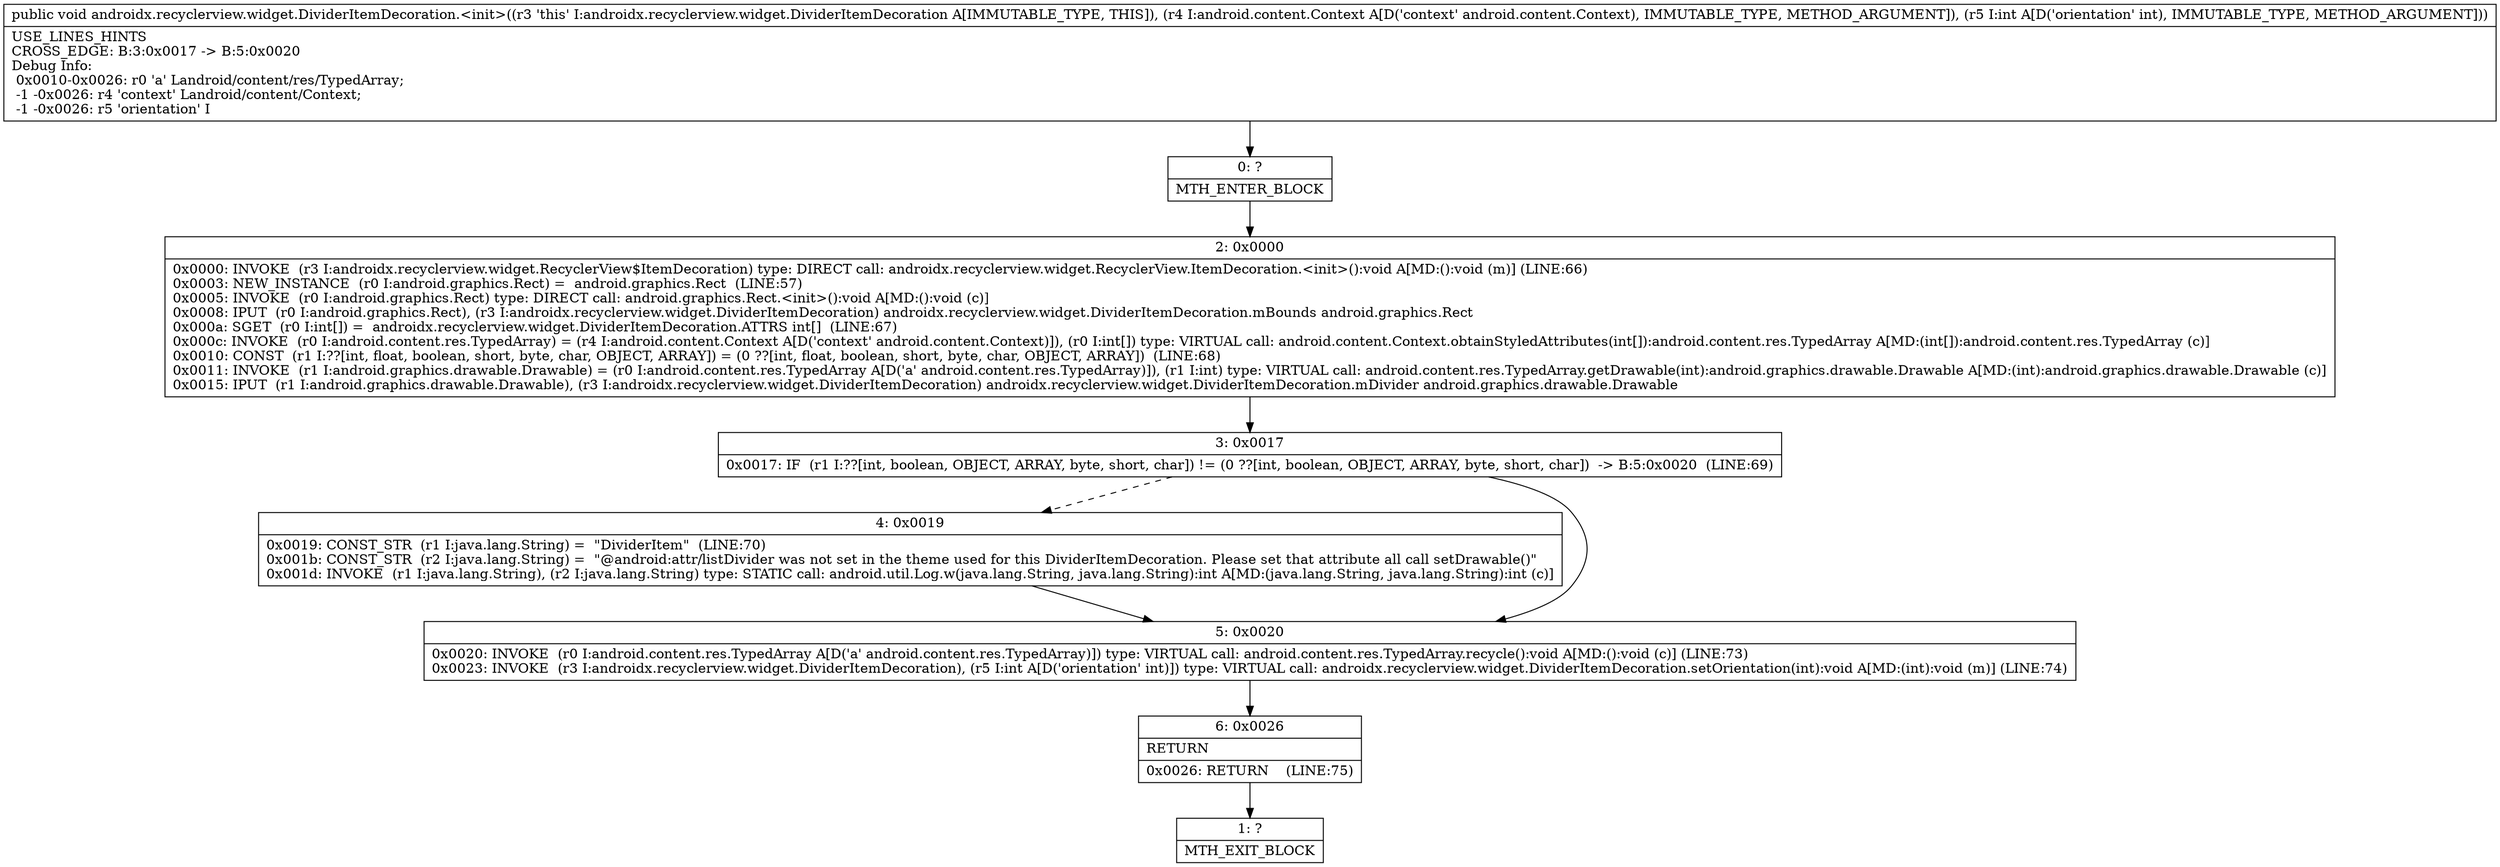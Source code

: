 digraph "CFG forandroidx.recyclerview.widget.DividerItemDecoration.\<init\>(Landroid\/content\/Context;I)V" {
Node_0 [shape=record,label="{0\:\ ?|MTH_ENTER_BLOCK\l}"];
Node_2 [shape=record,label="{2\:\ 0x0000|0x0000: INVOKE  (r3 I:androidx.recyclerview.widget.RecyclerView$ItemDecoration) type: DIRECT call: androidx.recyclerview.widget.RecyclerView.ItemDecoration.\<init\>():void A[MD:():void (m)] (LINE:66)\l0x0003: NEW_INSTANCE  (r0 I:android.graphics.Rect) =  android.graphics.Rect  (LINE:57)\l0x0005: INVOKE  (r0 I:android.graphics.Rect) type: DIRECT call: android.graphics.Rect.\<init\>():void A[MD:():void (c)]\l0x0008: IPUT  (r0 I:android.graphics.Rect), (r3 I:androidx.recyclerview.widget.DividerItemDecoration) androidx.recyclerview.widget.DividerItemDecoration.mBounds android.graphics.Rect \l0x000a: SGET  (r0 I:int[]) =  androidx.recyclerview.widget.DividerItemDecoration.ATTRS int[]  (LINE:67)\l0x000c: INVOKE  (r0 I:android.content.res.TypedArray) = (r4 I:android.content.Context A[D('context' android.content.Context)]), (r0 I:int[]) type: VIRTUAL call: android.content.Context.obtainStyledAttributes(int[]):android.content.res.TypedArray A[MD:(int[]):android.content.res.TypedArray (c)]\l0x0010: CONST  (r1 I:??[int, float, boolean, short, byte, char, OBJECT, ARRAY]) = (0 ??[int, float, boolean, short, byte, char, OBJECT, ARRAY])  (LINE:68)\l0x0011: INVOKE  (r1 I:android.graphics.drawable.Drawable) = (r0 I:android.content.res.TypedArray A[D('a' android.content.res.TypedArray)]), (r1 I:int) type: VIRTUAL call: android.content.res.TypedArray.getDrawable(int):android.graphics.drawable.Drawable A[MD:(int):android.graphics.drawable.Drawable (c)]\l0x0015: IPUT  (r1 I:android.graphics.drawable.Drawable), (r3 I:androidx.recyclerview.widget.DividerItemDecoration) androidx.recyclerview.widget.DividerItemDecoration.mDivider android.graphics.drawable.Drawable \l}"];
Node_3 [shape=record,label="{3\:\ 0x0017|0x0017: IF  (r1 I:??[int, boolean, OBJECT, ARRAY, byte, short, char]) != (0 ??[int, boolean, OBJECT, ARRAY, byte, short, char])  \-\> B:5:0x0020  (LINE:69)\l}"];
Node_4 [shape=record,label="{4\:\ 0x0019|0x0019: CONST_STR  (r1 I:java.lang.String) =  \"DividerItem\"  (LINE:70)\l0x001b: CONST_STR  (r2 I:java.lang.String) =  \"@android:attr\/listDivider was not set in the theme used for this DividerItemDecoration. Please set that attribute all call setDrawable()\" \l0x001d: INVOKE  (r1 I:java.lang.String), (r2 I:java.lang.String) type: STATIC call: android.util.Log.w(java.lang.String, java.lang.String):int A[MD:(java.lang.String, java.lang.String):int (c)]\l}"];
Node_5 [shape=record,label="{5\:\ 0x0020|0x0020: INVOKE  (r0 I:android.content.res.TypedArray A[D('a' android.content.res.TypedArray)]) type: VIRTUAL call: android.content.res.TypedArray.recycle():void A[MD:():void (c)] (LINE:73)\l0x0023: INVOKE  (r3 I:androidx.recyclerview.widget.DividerItemDecoration), (r5 I:int A[D('orientation' int)]) type: VIRTUAL call: androidx.recyclerview.widget.DividerItemDecoration.setOrientation(int):void A[MD:(int):void (m)] (LINE:74)\l}"];
Node_6 [shape=record,label="{6\:\ 0x0026|RETURN\l|0x0026: RETURN    (LINE:75)\l}"];
Node_1 [shape=record,label="{1\:\ ?|MTH_EXIT_BLOCK\l}"];
MethodNode[shape=record,label="{public void androidx.recyclerview.widget.DividerItemDecoration.\<init\>((r3 'this' I:androidx.recyclerview.widget.DividerItemDecoration A[IMMUTABLE_TYPE, THIS]), (r4 I:android.content.Context A[D('context' android.content.Context), IMMUTABLE_TYPE, METHOD_ARGUMENT]), (r5 I:int A[D('orientation' int), IMMUTABLE_TYPE, METHOD_ARGUMENT]))  | USE_LINES_HINTS\lCROSS_EDGE: B:3:0x0017 \-\> B:5:0x0020\lDebug Info:\l  0x0010\-0x0026: r0 'a' Landroid\/content\/res\/TypedArray;\l  \-1 \-0x0026: r4 'context' Landroid\/content\/Context;\l  \-1 \-0x0026: r5 'orientation' I\l}"];
MethodNode -> Node_0;Node_0 -> Node_2;
Node_2 -> Node_3;
Node_3 -> Node_4[style=dashed];
Node_3 -> Node_5;
Node_4 -> Node_5;
Node_5 -> Node_6;
Node_6 -> Node_1;
}

